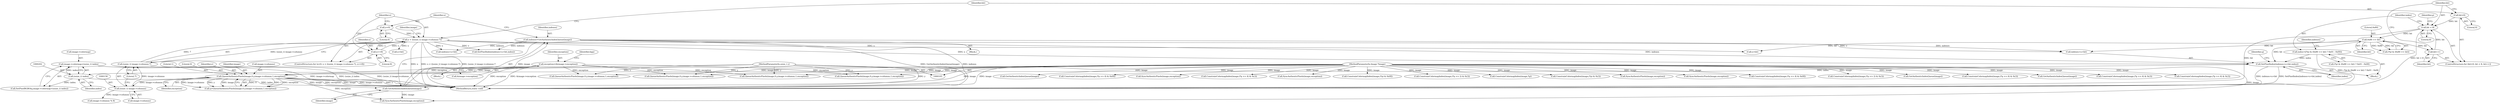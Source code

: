 digraph "0_ImageMagick_b6ae2f9e0ab13343c0281732d479757a8e8979c7@pointer" {
"1000197" [label="(Call,image->colormap+(ssize_t) index)"];
"1000201" [label="(Call,(ssize_t) index)"];
"1000188" [label="(Call,SetPixelIndex(indexes+x+bit,index))"];
"1000146" [label="(Call,indexes=GetAuthenticIndexQueue(image))"];
"1000148" [label="(Call,GetAuthenticIndexQueue(image))"];
"1000130" [label="(Call,QueueAuthenticPixels(image,0,y,image->columns,1,exception))"];
"1000108" [label="(MethodParameterIn,Image *image)"];
"1000107" [label="(MethodParameterIn,ssize_t y)"];
"1000117" [label="(Call,exception=(&image->exception))"];
"1000154" [label="(Call,x < ((ssize_t) image->columns-7))"];
"1000163" [label="(Call,x+=8)"];
"1000151" [label="(Call,x=0)"];
"1000156" [label="(Call,(ssize_t) image->columns-7)"];
"1000157" [label="(Call,(ssize_t) image->columns)"];
"1000183" [label="(Call,0x80 >> bit)"];
"1000171" [label="(Call,bit < 8)"];
"1000168" [label="(Call,bit=0)"];
"1000174" [label="(Call,bit++)"];
"1000177" [label="(Call,index=((*p) & (0x80 >> bit) ? 0x01 : 0x00))"];
"1000128" [label="(Call,q=QueueAuthenticPixels(image,0,y,image->columns,1,exception))"];
"1000464" [label="(Call,ConstrainColormapIndex(image,(*p >> 4) & 0x3))"];
"1000314" [label="(Call,ConstrainColormapIndex(image,(*p >> 6) & 0x3))"];
"1000151" [label="(Call,x=0)"];
"1000137" [label="(Literal,1)"];
"1000212" [label="(Identifier,image)"];
"1000117" [label="(Call,exception=(&image->exception))"];
"1000210" [label="(Call,image->columns % 8)"];
"1000695" [label="(Call,GetAuthenticIndexQueue(image))"];
"1000156" [label="(Call,(ssize_t) image->columns-7)"];
"1000118" [label="(Identifier,exception)"];
"1000146" [label="(Call,indexes=GetAuthenticIndexQueue(image))"];
"1000124" [label="(Identifier,bpp)"];
"1000178" [label="(Identifier,index)"];
"1000162" [label="(Literal,7)"];
"1000275" [label="(Call,QueueAuthenticPixels(image,0,y,image->columns,1,exception))"];
"1000195" [label="(Call,SetPixelRGBO(q,image->colormap+(ssize_t) index))"];
"1000154" [label="(Call,x < ((ssize_t) image->columns-7))"];
"1000537" [label="(Call,QueueAuthenticPixels(image,0,y,image->columns,1,exception))"];
"1000179" [label="(Call,(*p) & (0x80 >> bit) ? 0x01 : 0x00)"];
"1000176" [label="(Block,)"];
"1000132" [label="(Literal,0)"];
"1000639" [label="(Call,ConstrainColormapIndex(image,(*p >> 4) & 0x0f))"];
"1000170" [label="(Literal,0)"];
"1000247" [label="(Call,x+bit)"];
"1000177" [label="(Call,index=((*p) & (0x80 >> bit) ? 0x01 : 0x00))"];
"1000167" [label="(ControlStructure,for (bit=0; bit < 8; bit++))"];
"1000171" [label="(Call,bit < 8)"];
"1000527" [label="(Call,SyncAuthenticPixels(image,exception))"];
"1000189" [label="(Call,indexes+x+bit)"];
"1000340" [label="(Call,ConstrainColormapIndex(image,(*p >> 4) & 0x3))"];
"1000164" [label="(Identifier,x)"];
"1000119" [label="(Call,&image->exception)"];
"1000169" [label="(Identifier,bit)"];
"1000245" [label="(Call,indexes+x+bit)"];
"1000168" [label="(Call,bit=0)"];
"1000149" [label="(Identifier,image)"];
"1000244" [label="(Call,SetPixelIndex(indexes+x+bit,index))"];
"1000677" [label="(Call,QueueAuthenticPixels(image,0,y,image->columns,1,exception))"];
"1000175" [label="(Identifier,bit)"];
"1000737" [label="(Call,SyncAuthenticPixels(image,exception))"];
"1000602" [label="(Call,ConstrainColormapIndex(image,(*p) & 0x0f))"];
"1000366" [label="(Call,ConstrainColormapIndex(image,(*p >> 2) & 0x3))"];
"1000130" [label="(Call,QueueAuthenticPixels(image,0,y,image->columns,1,exception))"];
"1000157" [label="(Call,(ssize_t) image->columns)"];
"1000155" [label="(Identifier,x)"];
"1000110" [label="(Block,)"];
"1000190" [label="(Identifier,indexes)"];
"1000148" [label="(Call,GetAuthenticIndexQueue(image))"];
"1000147" [label="(Identifier,indexes)"];
"1000108" [label="(MethodParameterIn,Image *image)"];
"1000183" [label="(Call,0x80 >> bit)"];
"1000153" [label="(Literal,0)"];
"1000133" [label="(Identifier,y)"];
"1000131" [label="(Identifier,image)"];
"1000107" [label="(MethodParameterIn,ssize_t y)"];
"1000127" [label="(Block,)"];
"1000713" [label="(Call,ConstrainColormapIndex(image,*p))"];
"1000134" [label="(Call,image->columns)"];
"1000152" [label="(Identifier,x)"];
"1000174" [label="(Call,bit++)"];
"1000150" [label="(ControlStructure,for (x=0; x < ((ssize_t) image->columns-7); x+=8))"];
"1000392" [label="(Call,ConstrainColormapIndex(image,(*p) & 0x3))"];
"1000667" [label="(Call,SyncAuthenticPixels(image,exception))"];
"1000197" [label="(Call,image->colormap+(ssize_t) index)"];
"1000188" [label="(Call,SetPixelIndex(indexes+x+bit,index))"];
"1000198" [label="(Call,image->colormap)"];
"1000196" [label="(Identifier,q)"];
"1000798" [label="(Call,SyncAuthenticPixels(image,exception))"];
"1000191" [label="(Call,x+bit)"];
"1000803" [label="(MethodReturn,static void)"];
"1000576" [label="(Call,ConstrainColormapIndex(image,(*p >> 4) & 0x0f))"];
"1000194" [label="(Identifier,index)"];
"1000180" [label="(Call,(*p) & (0x80 >> bit))"];
"1000499" [label="(Call,ConstrainColormapIndex(image,(*p >> 2) & 0x3))"];
"1000165" [label="(Literal,8)"];
"1000184" [label="(Literal,0x80)"];
"1000138" [label="(Identifier,exception)"];
"1000203" [label="(Identifier,index)"];
"1000266" [label="(Call,SyncAuthenticPixels(image,exception))"];
"1000207" [label="(Identifier,p)"];
"1000159" [label="(Call,image->columns)"];
"1000293" [label="(Call,GetAuthenticIndexQueue(image))"];
"1000429" [label="(Call,ConstrainColormapIndex(image,(*p >> 6) & 0x3))"];
"1000163" [label="(Call,x+=8)"];
"1000201" [label="(Call,(ssize_t) index)"];
"1000746" [label="(Call,QueueAuthenticPixels(image,0,y,image->columns,1,exception))"];
"1000173" [label="(Literal,8)"];
"1000172" [label="(Identifier,bit)"];
"1000185" [label="(Identifier,bit)"];
"1000555" [label="(Call,GetAuthenticIndexQueue(image))"];
"1000197" -> "1000195"  [label="AST: "];
"1000197" -> "1000201"  [label="CFG: "];
"1000198" -> "1000197"  [label="AST: "];
"1000201" -> "1000197"  [label="AST: "];
"1000195" -> "1000197"  [label="CFG: "];
"1000197" -> "1000803"  [label="DDG: (ssize_t) index"];
"1000197" -> "1000803"  [label="DDG: image->colormap"];
"1000201" -> "1000197"  [label="DDG: index"];
"1000201" -> "1000203"  [label="CFG: "];
"1000202" -> "1000201"  [label="AST: "];
"1000203" -> "1000201"  [label="AST: "];
"1000201" -> "1000803"  [label="DDG: index"];
"1000201" -> "1000195"  [label="DDG: index"];
"1000188" -> "1000201"  [label="DDG: index"];
"1000188" -> "1000176"  [label="AST: "];
"1000188" -> "1000194"  [label="CFG: "];
"1000189" -> "1000188"  [label="AST: "];
"1000194" -> "1000188"  [label="AST: "];
"1000196" -> "1000188"  [label="CFG: "];
"1000188" -> "1000803"  [label="DDG: SetPixelIndex(indexes+x+bit,index)"];
"1000188" -> "1000803"  [label="DDG: indexes+x+bit"];
"1000146" -> "1000188"  [label="DDG: indexes"];
"1000154" -> "1000188"  [label="DDG: x"];
"1000183" -> "1000188"  [label="DDG: bit"];
"1000177" -> "1000188"  [label="DDG: index"];
"1000146" -> "1000127"  [label="AST: "];
"1000146" -> "1000148"  [label="CFG: "];
"1000147" -> "1000146"  [label="AST: "];
"1000148" -> "1000146"  [label="AST: "];
"1000152" -> "1000146"  [label="CFG: "];
"1000146" -> "1000803"  [label="DDG: GetAuthenticIndexQueue(image)"];
"1000146" -> "1000803"  [label="DDG: indexes"];
"1000148" -> "1000146"  [label="DDG: image"];
"1000146" -> "1000189"  [label="DDG: indexes"];
"1000146" -> "1000244"  [label="DDG: indexes"];
"1000146" -> "1000245"  [label="DDG: indexes"];
"1000148" -> "1000149"  [label="CFG: "];
"1000149" -> "1000148"  [label="AST: "];
"1000130" -> "1000148"  [label="DDG: image"];
"1000108" -> "1000148"  [label="DDG: image"];
"1000148" -> "1000266"  [label="DDG: image"];
"1000130" -> "1000128"  [label="AST: "];
"1000130" -> "1000138"  [label="CFG: "];
"1000131" -> "1000130"  [label="AST: "];
"1000132" -> "1000130"  [label="AST: "];
"1000133" -> "1000130"  [label="AST: "];
"1000134" -> "1000130"  [label="AST: "];
"1000137" -> "1000130"  [label="AST: "];
"1000138" -> "1000130"  [label="AST: "];
"1000128" -> "1000130"  [label="CFG: "];
"1000130" -> "1000803"  [label="DDG: image->columns"];
"1000130" -> "1000803"  [label="DDG: y"];
"1000130" -> "1000803"  [label="DDG: exception"];
"1000130" -> "1000803"  [label="DDG: image"];
"1000130" -> "1000128"  [label="DDG: 0"];
"1000130" -> "1000128"  [label="DDG: 1"];
"1000130" -> "1000128"  [label="DDG: exception"];
"1000130" -> "1000128"  [label="DDG: image->columns"];
"1000130" -> "1000128"  [label="DDG: y"];
"1000130" -> "1000128"  [label="DDG: image"];
"1000108" -> "1000130"  [label="DDG: image"];
"1000107" -> "1000130"  [label="DDG: y"];
"1000117" -> "1000130"  [label="DDG: exception"];
"1000130" -> "1000157"  [label="DDG: image->columns"];
"1000130" -> "1000266"  [label="DDG: exception"];
"1000108" -> "1000105"  [label="AST: "];
"1000108" -> "1000803"  [label="DDG: image"];
"1000108" -> "1000266"  [label="DDG: image"];
"1000108" -> "1000275"  [label="DDG: image"];
"1000108" -> "1000293"  [label="DDG: image"];
"1000108" -> "1000314"  [label="DDG: image"];
"1000108" -> "1000340"  [label="DDG: image"];
"1000108" -> "1000366"  [label="DDG: image"];
"1000108" -> "1000392"  [label="DDG: image"];
"1000108" -> "1000429"  [label="DDG: image"];
"1000108" -> "1000464"  [label="DDG: image"];
"1000108" -> "1000499"  [label="DDG: image"];
"1000108" -> "1000527"  [label="DDG: image"];
"1000108" -> "1000537"  [label="DDG: image"];
"1000108" -> "1000555"  [label="DDG: image"];
"1000108" -> "1000576"  [label="DDG: image"];
"1000108" -> "1000602"  [label="DDG: image"];
"1000108" -> "1000639"  [label="DDG: image"];
"1000108" -> "1000667"  [label="DDG: image"];
"1000108" -> "1000677"  [label="DDG: image"];
"1000108" -> "1000695"  [label="DDG: image"];
"1000108" -> "1000713"  [label="DDG: image"];
"1000108" -> "1000737"  [label="DDG: image"];
"1000108" -> "1000746"  [label="DDG: image"];
"1000108" -> "1000798"  [label="DDG: image"];
"1000107" -> "1000105"  [label="AST: "];
"1000107" -> "1000803"  [label="DDG: y"];
"1000107" -> "1000275"  [label="DDG: y"];
"1000107" -> "1000537"  [label="DDG: y"];
"1000107" -> "1000677"  [label="DDG: y"];
"1000107" -> "1000746"  [label="DDG: y"];
"1000117" -> "1000110"  [label="AST: "];
"1000117" -> "1000119"  [label="CFG: "];
"1000118" -> "1000117"  [label="AST: "];
"1000119" -> "1000117"  [label="AST: "];
"1000124" -> "1000117"  [label="CFG: "];
"1000117" -> "1000803"  [label="DDG: exception"];
"1000117" -> "1000803"  [label="DDG: &image->exception"];
"1000117" -> "1000275"  [label="DDG: exception"];
"1000117" -> "1000537"  [label="DDG: exception"];
"1000117" -> "1000677"  [label="DDG: exception"];
"1000117" -> "1000746"  [label="DDG: exception"];
"1000154" -> "1000150"  [label="AST: "];
"1000154" -> "1000156"  [label="CFG: "];
"1000155" -> "1000154"  [label="AST: "];
"1000156" -> "1000154"  [label="AST: "];
"1000169" -> "1000154"  [label="CFG: "];
"1000212" -> "1000154"  [label="CFG: "];
"1000154" -> "1000803"  [label="DDG: x"];
"1000154" -> "1000803"  [label="DDG: x < ((ssize_t) image->columns-7)"];
"1000154" -> "1000803"  [label="DDG: (ssize_t) image->columns-7"];
"1000163" -> "1000154"  [label="DDG: x"];
"1000151" -> "1000154"  [label="DDG: x"];
"1000156" -> "1000154"  [label="DDG: (ssize_t) image->columns"];
"1000156" -> "1000154"  [label="DDG: 7"];
"1000154" -> "1000163"  [label="DDG: x"];
"1000154" -> "1000189"  [label="DDG: x"];
"1000154" -> "1000191"  [label="DDG: x"];
"1000154" -> "1000244"  [label="DDG: x"];
"1000154" -> "1000245"  [label="DDG: x"];
"1000154" -> "1000247"  [label="DDG: x"];
"1000163" -> "1000150"  [label="AST: "];
"1000163" -> "1000165"  [label="CFG: "];
"1000164" -> "1000163"  [label="AST: "];
"1000165" -> "1000163"  [label="AST: "];
"1000155" -> "1000163"  [label="CFG: "];
"1000151" -> "1000150"  [label="AST: "];
"1000151" -> "1000153"  [label="CFG: "];
"1000152" -> "1000151"  [label="AST: "];
"1000153" -> "1000151"  [label="AST: "];
"1000155" -> "1000151"  [label="CFG: "];
"1000156" -> "1000162"  [label="CFG: "];
"1000157" -> "1000156"  [label="AST: "];
"1000162" -> "1000156"  [label="AST: "];
"1000156" -> "1000803"  [label="DDG: (ssize_t) image->columns"];
"1000157" -> "1000156"  [label="DDG: image->columns"];
"1000157" -> "1000159"  [label="CFG: "];
"1000158" -> "1000157"  [label="AST: "];
"1000159" -> "1000157"  [label="AST: "];
"1000162" -> "1000157"  [label="CFG: "];
"1000157" -> "1000210"  [label="DDG: image->columns"];
"1000183" -> "1000180"  [label="AST: "];
"1000183" -> "1000185"  [label="CFG: "];
"1000184" -> "1000183"  [label="AST: "];
"1000185" -> "1000183"  [label="AST: "];
"1000180" -> "1000183"  [label="CFG: "];
"1000183" -> "1000174"  [label="DDG: bit"];
"1000183" -> "1000180"  [label="DDG: 0x80"];
"1000183" -> "1000180"  [label="DDG: bit"];
"1000171" -> "1000183"  [label="DDG: bit"];
"1000183" -> "1000189"  [label="DDG: bit"];
"1000183" -> "1000191"  [label="DDG: bit"];
"1000171" -> "1000167"  [label="AST: "];
"1000171" -> "1000173"  [label="CFG: "];
"1000172" -> "1000171"  [label="AST: "];
"1000173" -> "1000171"  [label="AST: "];
"1000178" -> "1000171"  [label="CFG: "];
"1000207" -> "1000171"  [label="CFG: "];
"1000171" -> "1000803"  [label="DDG: bit"];
"1000171" -> "1000803"  [label="DDG: bit < 8"];
"1000168" -> "1000171"  [label="DDG: bit"];
"1000174" -> "1000171"  [label="DDG: bit"];
"1000168" -> "1000167"  [label="AST: "];
"1000168" -> "1000170"  [label="CFG: "];
"1000169" -> "1000168"  [label="AST: "];
"1000170" -> "1000168"  [label="AST: "];
"1000172" -> "1000168"  [label="CFG: "];
"1000174" -> "1000167"  [label="AST: "];
"1000174" -> "1000175"  [label="CFG: "];
"1000175" -> "1000174"  [label="AST: "];
"1000172" -> "1000174"  [label="CFG: "];
"1000177" -> "1000176"  [label="AST: "];
"1000177" -> "1000179"  [label="CFG: "];
"1000178" -> "1000177"  [label="AST: "];
"1000179" -> "1000177"  [label="AST: "];
"1000190" -> "1000177"  [label="CFG: "];
"1000177" -> "1000803"  [label="DDG: (*p) & (0x80 >> bit) ? 0x01 : 0x00"];
}
